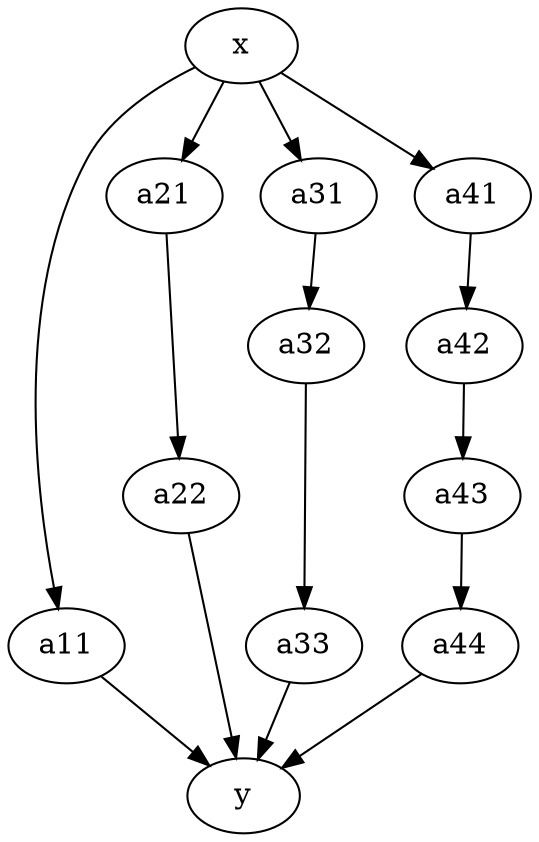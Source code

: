 digraph chains1234 {
name=chains1234
a11
a21
a22
a31
a32
a33
a41
a42
a43
a44
x -> a11 -> y
x -> a21 -> a22 -> y
x -> a31 -> a32 -> a33 -> y
x -> a41 -> a42 -> a43 -> a44 -> y
}
